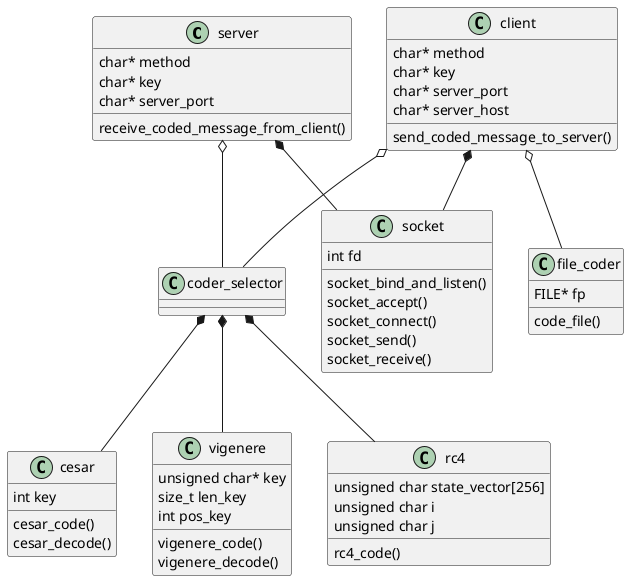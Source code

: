 @startuml uml

class server
class client
class socket
class file_coder
class cesar
class vigenere
class rc4

server : char* method
server : char* key
server : char* server_port
server : receive_coded_message_from_client()

client : char* method
client : char* key
client : char* server_port
client : char* server_host
client : send_coded_message_to_server()

socket : int fd
socket : socket_bind_and_listen()
socket : socket_accept()
socket : socket_connect()
socket : socket_send()
socket : socket_receive()

file_coder : FILE* fp
file_coder : code_file()

cesar : int key
cesar : cesar_code()
cesar : cesar_decode()

vigenere : unsigned char* key
vigenere : size_t len_key
vigenere : int pos_key
vigenere : vigenere_code()
vigenere : vigenere_decode()

rc4 : unsigned char state_vector[256]
rc4 : unsigned char i
rc4 : unsigned char j
rc4 : rc4_code()

client o-- file_coder
server *-- socket
client *-- socket
coder_selector *-- rc4
coder_selector *-- vigenere
coder_selector *-- cesar
client o-- coder_selector
server o-- coder_selector
@enduml